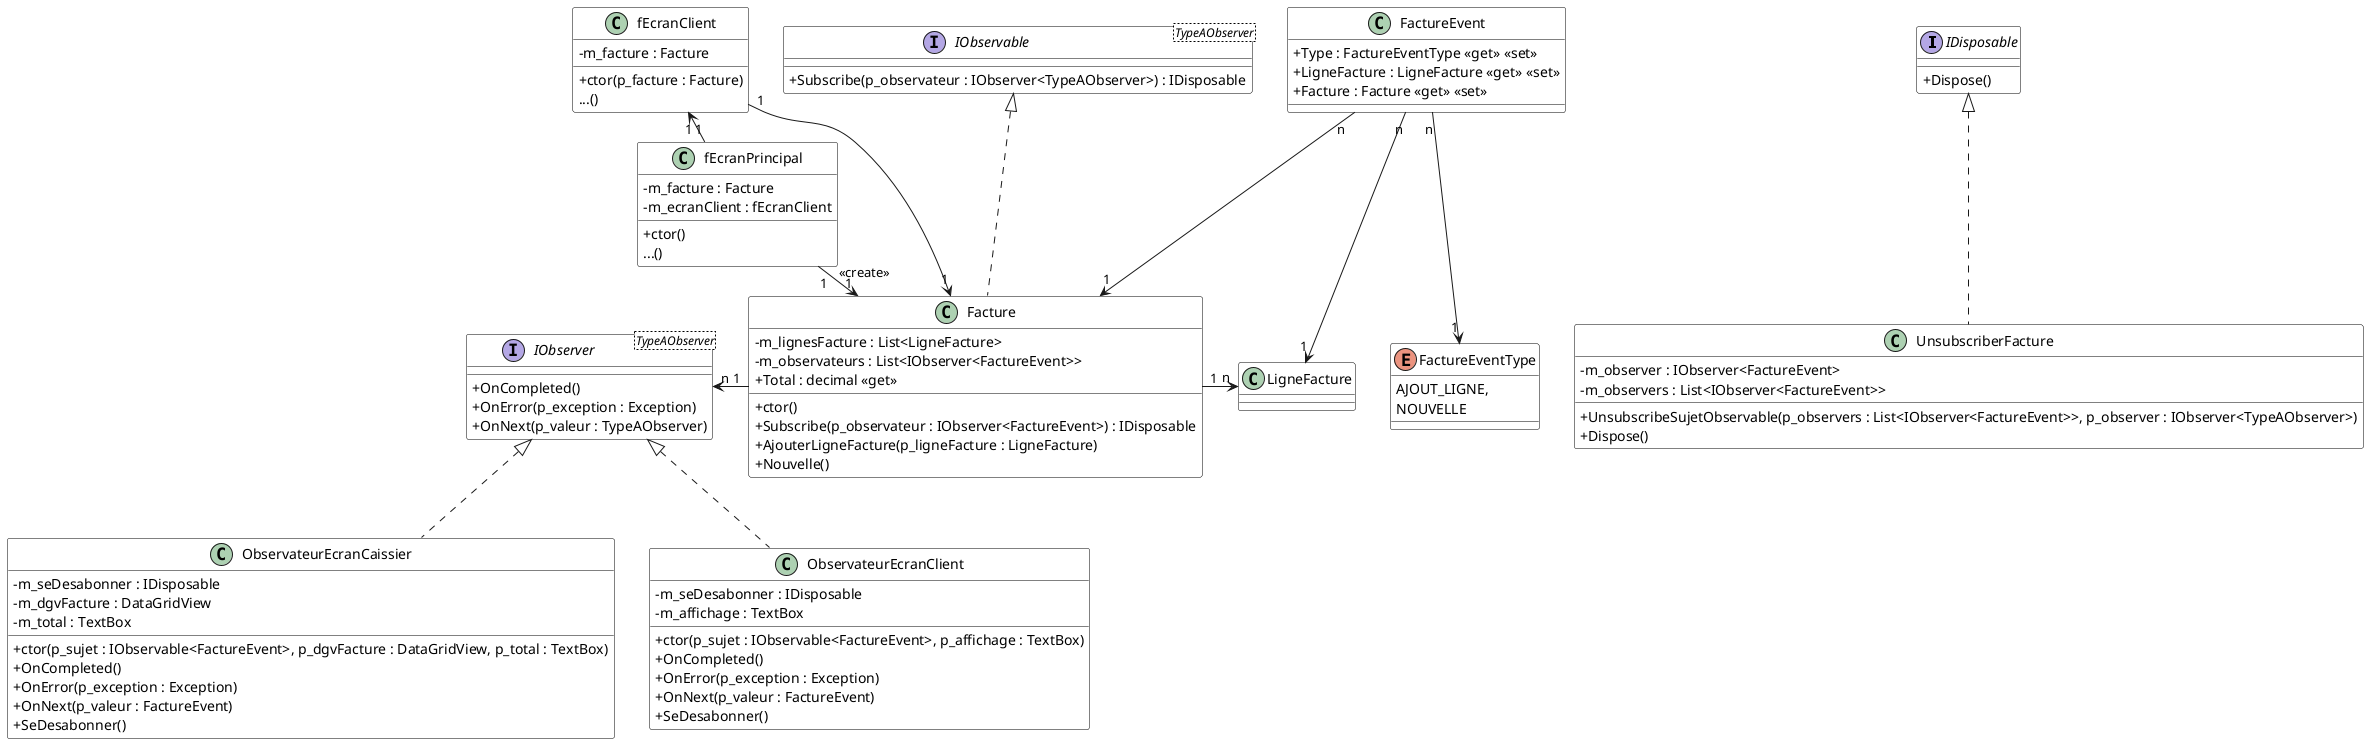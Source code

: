 @startuml DiagAppFactureNonGen

skinparam classAttributeIconSize 0
skinparam class {
    BackgroundColor White
    BorderColor #000
}

interface IDisposable {
    + Dispose()
}

interface IObservable<TypeAObserver> {
    + Subscribe(p_observateur : IObserver<TypeAObserver>) : IDisposable
}

interface IObserver<TypeAObserver> {
    + OnCompleted()
    + OnError(p_exception : Exception)
    + OnNext(p_valeur : TypeAObserver)
}

class Facture {
    - m_lignesFacture : List<LigneFacture>
    - m_observateurs : List<IObserver<FactureEvent>>
    + Total : decimal <<get>>
    + ctor()
    + Subscribe(p_observateur : IObserver<FactureEvent>) : IDisposable
    + AjouterLigneFacture(p_ligneFacture : LigneFacture)
    + Nouvelle()
}

class fEcranPrincipal {
    - m_facture : Facture
    - m_ecranClient : fEcranClient
    + ctor()
    ...()
}

class fEcranClient {
    - m_facture : Facture
    + ctor(p_facture : Facture)
    ...()
}

class ObservateurEcranCaissier {
    - m_seDesabonner : IDisposable
    - m_dgvFacture : DataGridView
    - m_total : TextBox
    + ctor(p_sujet : IObservable<FactureEvent>, p_dgvFacture : DataGridView, p_total : TextBox)
    + OnCompleted()
    + OnError(p_exception : Exception)
    + OnNext(p_valeur : FactureEvent)
    + SeDesabonner()
}

class ObservateurEcranClient {
    - m_seDesabonner : IDisposable
    - m_affichage : TextBox
    + ctor(p_sujet : IObservable<FactureEvent>, p_affichage : TextBox)
    + OnCompleted()
    + OnError(p_exception : Exception)
    + OnNext(p_valeur : FactureEvent)
    + SeDesabonner()
}

class UnsubscriberFacture {
    - m_observer : IObserver<FactureEvent>
    - m_observers : List<IObserver<FactureEvent>>
    + UnsubscribeSujetObservable(p_observers : List<IObserver<FactureEvent>>, p_observer : IObserver<TypeAObserver>)
    + Dispose()
}

class FactureEvent {
    + Type : FactureEventType <<get>> <<set>>
    + LigneFacture : LigneFacture <<get>> <<set>>
    + Facture : Facture <<get>> <<set>>
}

enum FactureEventType {
    AJOUT_LIGNE,
    NOUVELLE
}

FactureEvent "n" --> "1" Facture
FactureEvent "n" --> "1" LigneFacture
FactureEvent "n" --> "1" FactureEventType

fEcranPrincipal "1" -right-> "1" Facture : <<create>>
fEcranPrincipal "1" -left-> "1" fEcranClient


Facture "1" -left-> "n" IObserver
Facture "1" -right-> "n" LigneFacture

fEcranClient "1" --> "1" Facture

IObserver <|.. ObservateurEcranCaissier
IObserver <|.. ObservateurEcranClient
IDisposable <|.. UnsubscriberFacture
IObservable <|.. Facture

'fEcranClient "1" ..> "1" ObservateurEcranClient : <<create>>
'fEcranPrincipal "1" ..> "1" ObservateurEcranCaissier : <<create>>
@enduml
